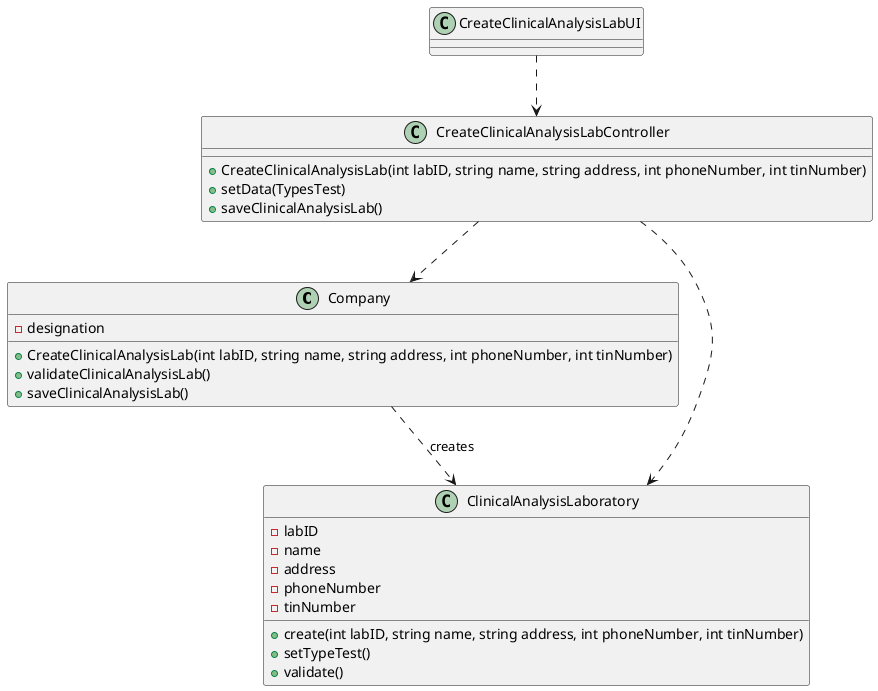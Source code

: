 @startuml

class Company
{
  -designation
  +CreateClinicalAnalysisLab(int labID, string name, string address, int phoneNumber, int tinNumber)
  +validateClinicalAnalysisLab()
  +saveClinicalAnalysisLab()
}

class CreateClinicalAnalysisLabUI {
}

class CreateClinicalAnalysisLabController {
    +CreateClinicalAnalysisLab(int labID, string name, string address, int phoneNumber, int tinNumber)
    +setData(TypesTest)
    +saveClinicalAnalysisLab()
}

class ClinicalAnalysisLaboratory{
    -labID
    -name
    -address
    -phoneNumber
    -tinNumber
    +create(int labID, string name, string address, int phoneNumber, int tinNumber)
    +setTypeTest()
    +validate()
}

CreateClinicalAnalysisLabUI ..> CreateClinicalAnalysisLabController
CreateClinicalAnalysisLabController ..> Company
CreateClinicalAnalysisLabController ..> ClinicalAnalysisLaboratory
Company ..> ClinicalAnalysisLaboratory: creates

@enduml